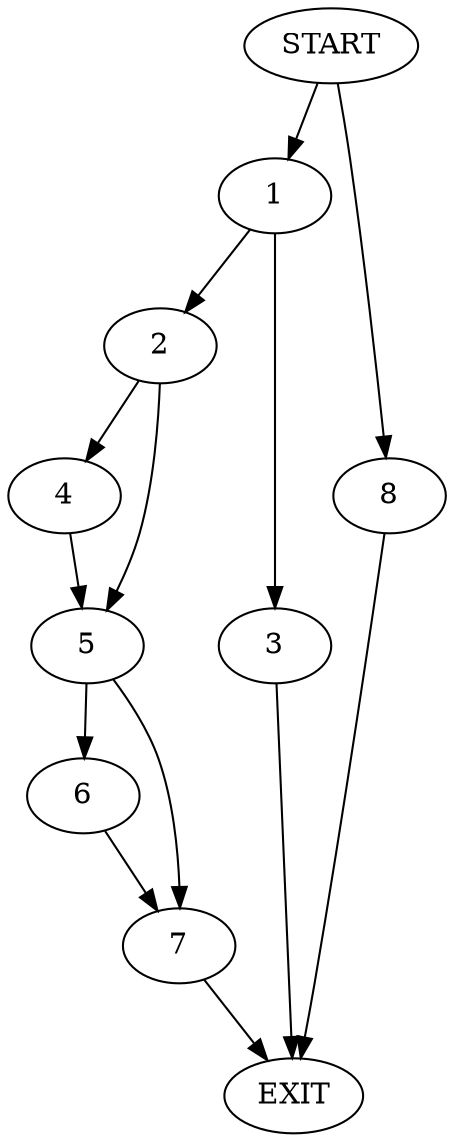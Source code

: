 digraph {
0 [label="START"]
9 [label="EXIT"]
0 -> 1
1 -> 2
1 -> 3
3 -> 9
2 -> 4
2 -> 5
4 -> 5
5 -> 6
5 -> 7
6 -> 7
7 -> 9
0 -> 8
8 -> 9
}
